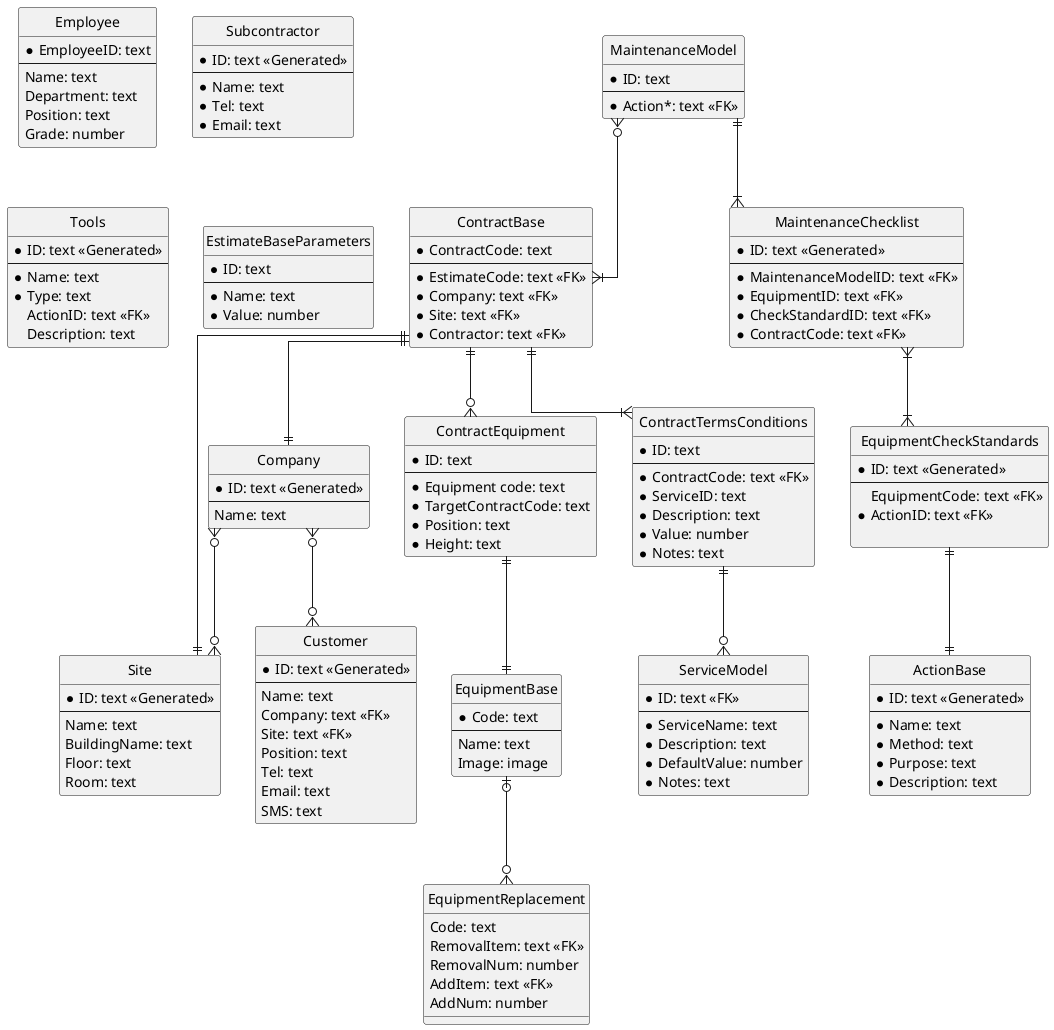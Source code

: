 @startuml MaintenanceManagementSystem
hide circle
skinparam linetype ortho

entity Company {
    * ID: text <<Generated>>
    --
    Name: text
}
entity Site {
    * ID: text <<Generated>>
    --
    Name: text
    BuildingName: text
    Floor: text
    Room: text
}
entity Customer {
    * ID: text <<Generated>>
    --
    Name: text
    Company: text <<FK>>
    Site: text <<FK>>
    Position: text
    Tel: text
    Email: text
    SMS: text
}
entity Employee {
    * EmployeeID: text
    --
    Name: text
    Department: text
    Position: text
    Grade: number
}

entity Subcontractor {
    * ID: text <<Generated>>
    --
    * Name: text
    * Tel: text
    * Email: text
}

entity ContractBase {
    * ContractCode: text
    --
    * EstimateCode: text <<FK>>
    * Company: text <<FK>>
    * Site: text <<FK>>
    * Contractor: text <<FK>>
}

entity ContractEquipment {
    * ID: text
    --
    * Equipment code: text
    * TargetContractCode: text
    * Position: text
    * Height: text
}

' This description will be put on estimate.
entity ContractTermsConditions {
    * ID: text
    --
    * ContractCode: text <<FK>>
    * ServiceID: text
    * Description: text
    * Value: number
    * Notes: text
}

' This item will be reflected to ServiceID of TermsConditions
' Select services for each contract other than a periodic maintenance
entity ServiceModel {
    * ID: text <<FK>>
    --
    * ServiceName: text
    * Description: text
    * DefaultValue: number
    * Notes: text
}

' ID=1 is default pattern of maintenance
entity MaintenanceModel {
    * ID: text
    --
    'Each purpose of ActionBase
    * Action*: text <<FK>>
}
entity MaintenanceChecklist {
    * ID: text <<Generated>>
    --
    * MaintenanceModelID: text <<FK>>
    * EquipmentID: text <<FK>>
    * CheckStandardID: text <<FK>>
    * ContractCode: text <<FK>>
}

entity EquipmentBase {
    * Code: text
    --
    Name: text
    Image: image
}
entity EquipmentReplacement {
    Code: text
    RemovalItem: text <<FK>>
    RemovalNum: number
    AddItem: text <<FK>>
    AddNum: number
}
entity EquipmentCheckStandards {
    * ID: text <<Generated>>
    --
    EquipmentCode: text <<FK>>
    * ActionID: text <<FK>>

}
entity ActionBase {
    * ID: text <<Generated>>
    --
    * Name: text
    * Method: text
    * Purpose: text
    * Description: text
}
entity Tools {
    * ID: text <<Generated>>
    --
    * Name: text
    * Type: text
    ActionID: text <<FK>>
    Description: text
}

entity EstimateBaseParameters {
    * ID: text
    --
    * Name: text
    * Value: number
}

Company }o--o{ Customer
Company }o--o{ Site
ContractBase ||--o{ ContractEquipment
ContractBase ||--|{ ContractTermsConditions
ContractBase ||--|| Company
ContractBase ||--|| Site
ContractEquipment ||--|| EquipmentBase
EquipmentBase |o--o{ EquipmentReplacement
ContractTermsConditions ||--o{ ServiceModel
MaintenanceModel }o--|{ ContractBase
MaintenanceModel ||--|{ MaintenanceChecklist
MaintenanceChecklist }|--|{ EquipmentCheckStandards
EquipmentCheckStandards ||--|| ActionBase
@enduml